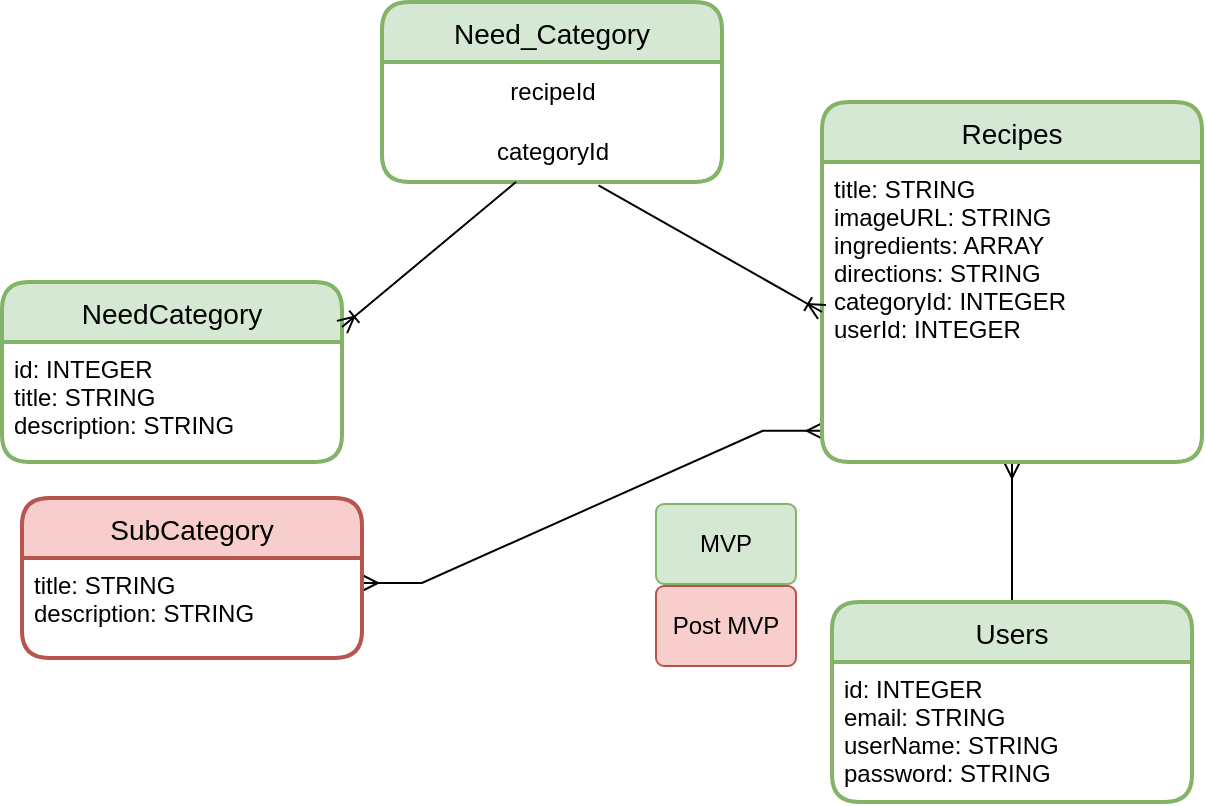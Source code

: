 <mxfile version="20.2.3" type="device"><diagram id="xYOktIC0OsbBw4EaMjRD" name="Page-1"><mxGraphModel dx="768" dy="852" grid="1" gridSize="10" guides="1" tooltips="1" connect="1" arrows="1" fold="1" page="1" pageScale="1" pageWidth="850" pageHeight="1100" math="0" shadow="0"><root><mxCell id="0"/><mxCell id="1" parent="0"/><mxCell id="dqcNkaPAZ80w0sfwcPYM-23" value="" style="fontSize=12;html=1;endArrow=ERmany;rounded=0;exitX=0.5;exitY=0;exitDx=0;exitDy=0;entryX=0.5;entryY=1;entryDx=0;entryDy=0;" parent="1" source="dqcNkaPAZ80w0sfwcPYM-38" target="dqcNkaPAZ80w0sfwcPYM-35" edge="1"><mxGeometry width="100" height="100" relative="1" as="geometry"><mxPoint x="630" y="460" as="sourcePoint"/><mxPoint x="630" y="380" as="targetPoint"/></mxGeometry></mxCell><mxCell id="dqcNkaPAZ80w0sfwcPYM-29" value="" style="edgeStyle=entityRelationEdgeStyle;fontSize=12;html=1;endArrow=ERmany;startArrow=ERmany;rounded=0;exitX=1;exitY=0.25;exitDx=0;exitDy=0;entryX=0.002;entryY=0.896;entryDx=0;entryDy=0;entryPerimeter=0;" parent="1" edge="1" target="dqcNkaPAZ80w0sfwcPYM-35" source="dqcNkaPAZ80w0sfwcPYM-33"><mxGeometry width="100" height="100" relative="1" as="geometry"><mxPoint x="412" y="328" as="sourcePoint"/><mxPoint x="530" y="328" as="targetPoint"/></mxGeometry></mxCell><mxCell id="dqcNkaPAZ80w0sfwcPYM-30" value="NeedCategory" style="swimlane;childLayout=stackLayout;horizontal=1;startSize=30;horizontalStack=0;rounded=1;fontSize=14;fontStyle=0;strokeWidth=2;resizeParent=0;resizeLast=1;shadow=0;dashed=0;align=center;fillColor=#d5e8d4;strokeColor=#82b366;" parent="1" vertex="1"><mxGeometry x="150" y="290" width="170" height="90" as="geometry"/></mxCell><mxCell id="dqcNkaPAZ80w0sfwcPYM-31" value="id: INTEGER&#10;title: STRING&#10;description: STRING" style="align=left;strokeColor=none;fillColor=none;spacingLeft=4;fontSize=12;verticalAlign=top;resizable=0;rotatable=0;part=1;" parent="dqcNkaPAZ80w0sfwcPYM-30" vertex="1"><mxGeometry y="30" width="170" height="60" as="geometry"/></mxCell><mxCell id="dqcNkaPAZ80w0sfwcPYM-32" value="SubCategory" style="swimlane;childLayout=stackLayout;horizontal=1;startSize=30;horizontalStack=0;rounded=1;fontSize=14;fontStyle=0;strokeWidth=2;resizeParent=0;resizeLast=1;shadow=0;dashed=0;align=center;fillColor=#f8cecc;strokeColor=#b85450;" parent="1" vertex="1"><mxGeometry x="160" y="398" width="170" height="80" as="geometry"/></mxCell><mxCell id="dqcNkaPAZ80w0sfwcPYM-33" value="title: STRING&#10;description: STRING" style="align=left;strokeColor=none;fillColor=none;spacingLeft=4;fontSize=12;verticalAlign=top;resizable=0;rotatable=0;part=1;" parent="dqcNkaPAZ80w0sfwcPYM-32" vertex="1"><mxGeometry y="30" width="170" height="50" as="geometry"/></mxCell><mxCell id="dqcNkaPAZ80w0sfwcPYM-34" value="Recipes" style="swimlane;childLayout=stackLayout;horizontal=1;startSize=30;horizontalStack=0;rounded=1;fontSize=14;fontStyle=0;strokeWidth=2;resizeParent=0;resizeLast=1;shadow=0;dashed=0;align=center;fillColor=#d5e8d4;strokeColor=#82b366;" parent="1" vertex="1"><mxGeometry x="560" y="200" width="190" height="180" as="geometry"/></mxCell><mxCell id="dqcNkaPAZ80w0sfwcPYM-35" value="title: STRING&#10;imageURL: STRING&#10;ingredients: ARRAY&#10;directions: STRING&#10;categoryId: INTEGER&#10;userId: INTEGER" style="align=left;strokeColor=none;fillColor=none;spacingLeft=4;fontSize=12;verticalAlign=top;resizable=0;rotatable=0;part=1;" parent="dqcNkaPAZ80w0sfwcPYM-34" vertex="1"><mxGeometry y="30" width="190" height="150" as="geometry"/></mxCell><mxCell id="82hBEPas64A0_V9gGFxC-1" style="edgeStyle=orthogonalEdgeStyle;rounded=0;orthogonalLoop=1;jettySize=auto;html=1;exitX=0.5;exitY=1;exitDx=0;exitDy=0;" parent="dqcNkaPAZ80w0sfwcPYM-34" source="dqcNkaPAZ80w0sfwcPYM-35" target="dqcNkaPAZ80w0sfwcPYM-35" edge="1"><mxGeometry relative="1" as="geometry"/></mxCell><mxCell id="dqcNkaPAZ80w0sfwcPYM-38" value="Users" style="swimlane;childLayout=stackLayout;horizontal=1;startSize=30;horizontalStack=0;rounded=1;fontSize=14;fontStyle=0;strokeWidth=2;resizeParent=0;resizeLast=1;shadow=0;dashed=0;align=center;fillColor=#d5e8d4;strokeColor=#82b366;" parent="1" vertex="1"><mxGeometry x="565" y="450" width="180" height="100" as="geometry"/></mxCell><mxCell id="dqcNkaPAZ80w0sfwcPYM-39" value="id: INTEGER&#10;email: STRING&#10;userName: STRING&#10;password: STRING" style="align=left;strokeColor=none;fillColor=none;spacingLeft=4;fontSize=12;verticalAlign=top;resizable=0;rotatable=0;part=1;" parent="dqcNkaPAZ80w0sfwcPYM-38" vertex="1"><mxGeometry y="30" width="180" height="70" as="geometry"/></mxCell><mxCell id="dqcNkaPAZ80w0sfwcPYM-42" value="MVP" style="rounded=1;arcSize=10;whiteSpace=wrap;html=1;align=center;fillColor=#d5e8d4;strokeColor=#82b366;" parent="1" vertex="1"><mxGeometry x="477" y="401" width="70" height="40" as="geometry"/></mxCell><mxCell id="dqcNkaPAZ80w0sfwcPYM-43" value="Post MVP" style="rounded=1;arcSize=10;whiteSpace=wrap;html=1;align=center;fillColor=#f8cecc;strokeColor=#b85450;" parent="1" vertex="1"><mxGeometry x="477" y="442" width="70" height="40" as="geometry"/></mxCell><mxCell id="1_2wW_Tg7S8whO9VcmH--14" value="Need_Category" style="swimlane;childLayout=stackLayout;horizontal=1;startSize=30;horizontalStack=0;rounded=1;fontSize=14;fontStyle=0;strokeWidth=2;resizeParent=0;resizeLast=1;shadow=0;dashed=0;align=center;fillColor=#d5e8d4;strokeColor=#82b366;" vertex="1" parent="1"><mxGeometry x="340" y="150" width="170" height="90" as="geometry"/></mxCell><mxCell id="1_2wW_Tg7S8whO9VcmH--30" value="recipeId" style="text;html=1;resizable=0;autosize=1;align=center;verticalAlign=middle;points=[];fillColor=none;strokeColor=none;rounded=0;" vertex="1" parent="1_2wW_Tg7S8whO9VcmH--14"><mxGeometry y="30" width="170" height="30" as="geometry"/></mxCell><mxCell id="1_2wW_Tg7S8whO9VcmH--27" value="categoryId" style="text;html=1;resizable=0;autosize=1;align=center;verticalAlign=middle;points=[];fillColor=none;strokeColor=none;rounded=0;" vertex="1" parent="1_2wW_Tg7S8whO9VcmH--14"><mxGeometry y="60" width="170" height="30" as="geometry"/></mxCell><mxCell id="1_2wW_Tg7S8whO9VcmH--32" value="" style="fontSize=12;html=1;endArrow=ERoneToMany;rounded=0;entryX=1;entryY=0.25;entryDx=0;entryDy=0;" edge="1" parent="1" source="1_2wW_Tg7S8whO9VcmH--27" target="dqcNkaPAZ80w0sfwcPYM-30"><mxGeometry width="100" height="100" relative="1" as="geometry"><mxPoint x="440" y="410" as="sourcePoint"/><mxPoint x="380" y="280" as="targetPoint"/></mxGeometry></mxCell><mxCell id="1_2wW_Tg7S8whO9VcmH--33" value="" style="fontSize=12;html=1;endArrow=ERoneToMany;rounded=0;entryX=0;entryY=0.5;entryDx=0;entryDy=0;exitX=0.637;exitY=1.056;exitDx=0;exitDy=0;exitPerimeter=0;" edge="1" parent="1" source="1_2wW_Tg7S8whO9VcmH--27" target="dqcNkaPAZ80w0sfwcPYM-35"><mxGeometry width="100" height="100" relative="1" as="geometry"><mxPoint x="417.0" y="250" as="sourcePoint"/><mxPoint x="330" y="322.5" as="targetPoint"/></mxGeometry></mxCell></root></mxGraphModel></diagram></mxfile>